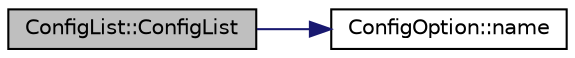 digraph "ConfigList::ConfigList"
{
 // LATEX_PDF_SIZE
  edge [fontname="Helvetica",fontsize="10",labelfontname="Helvetica",labelfontsize="10"];
  node [fontname="Helvetica",fontsize="10",shape=record];
  rankdir="LR";
  Node1 [label="ConfigList::ConfigList",height=0.2,width=0.4,color="black", fillcolor="grey75", style="filled", fontcolor="black",tooltip=" "];
  Node1 -> Node2 [color="midnightblue",fontsize="10",style="solid",fontname="Helvetica"];
  Node2 [label="ConfigOption::name",height=0.2,width=0.4,color="black", fillcolor="white", style="filled",URL="$classConfigOption.html#ab89196927c521e95680eb5efdc562187",tooltip=" "];
}
